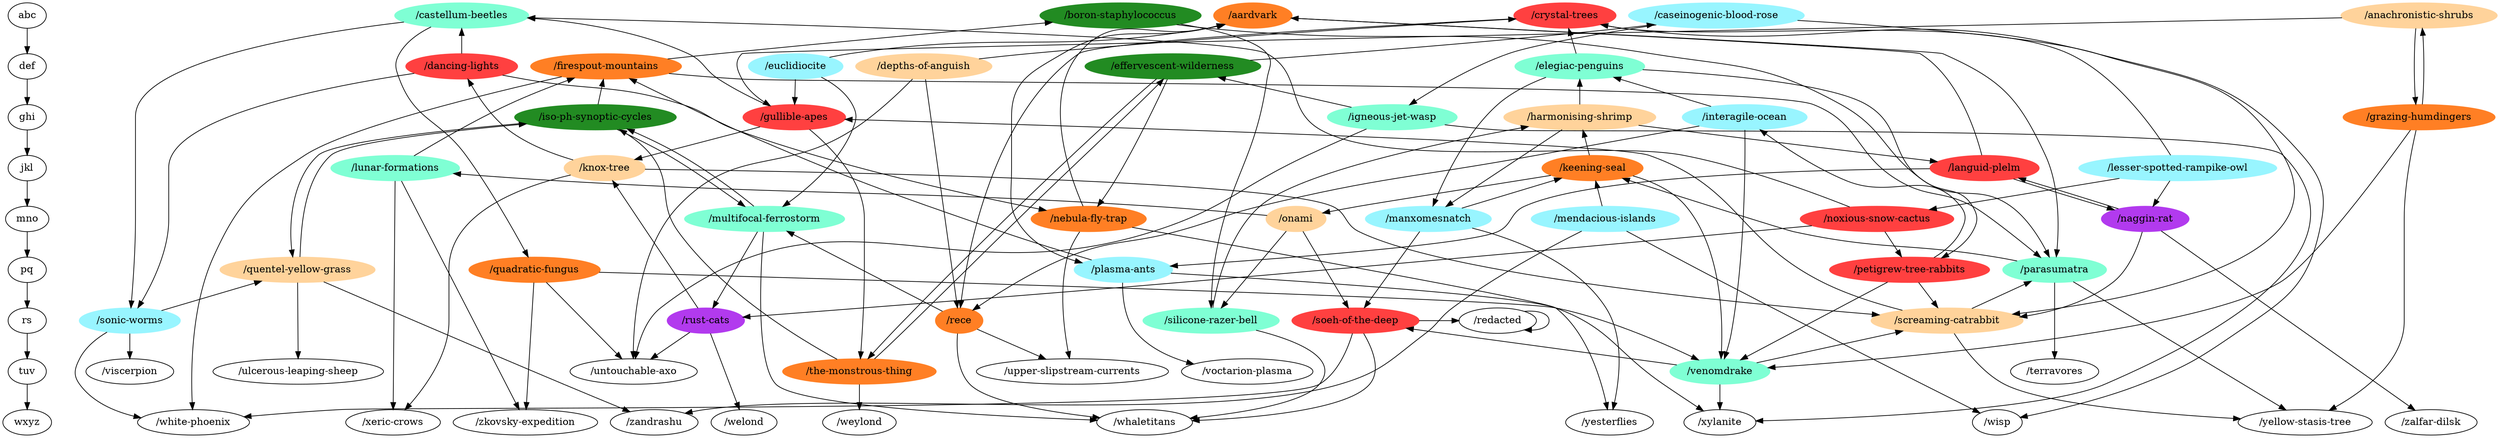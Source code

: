 digraph G {
abc->def->ghi->jkl->mno->pq->rs->tuv->wxyz;
{ rank=same;
abc;
"/boron-staphylococcus" [color=forestgreen,style=filled];
"/castellum-beetles" [color=aquamarine,style=filled];
"/crystal-trees" [color=brown1,style=filled];
"/anachronistic-shrubs" [color=burlywood1,style=filled];
"/caseinogenic-blood-rose" [color=cadetblue1,style=filled];
"/aardvark" [color=chocolate1,style=filled];
}
{ rank=same;
def;
"/effervescent-wilderness" [color=forestgreen,style=filled];
"/firespout-mountains" [color=chocolate1,style=filled];
"/dancing-lights" [color=brown1,style=filled];
"/euclidiocite" [color=cadetblue1,style=filled];
"/depths-of-anguish" [color=burlywood1,style=filled];
"/elegiac-penguins" [color=aquamarine,style=filled];
}
{ rank=same;
ghi;
"/iso-ph-synoptic-cycles" [color=forestgreen,style=filled];
"/harmonising-shrimp" [color=burlywood1,style=filled];
"/igneous-jet-wasp" [color=aquamarine,style=filled];
"/grazing-humdingers" [color=chocolate1,style=filled];
"/interagile-ocean" [color=cadetblue1,style=filled];
"/gullible-apes" [color=brown1,style=filled];
}
{ rank=same;
jkl;
"/lunar-formations" [color=aquamarine,style=filled];
"/lesser-spotted-rampike-owl" [color=cadetblue1,style=filled];
"/languid-plelm" [color=brown1,style=filled];
"/knox-tree" [color=burlywood1,style=filled];
"/keening-seal" [color=chocolate1,style=filled];
}
{ rank=same;
mno;
"/naggin-rat" [color=darkorchid2,style=filled];
"/multifocal-ferrostorm" [color=aquamarine,style=filled];
"/nebula-fly-trap" [color=chocolate1,style=filled];
"/noxious-snow-cactus" [color=brown1,style=filled];
"/mendacious-islands" [color=cadetblue1,style=filled];
"/onami" [color=burlywood1,style=filled];
"/manxomesnatch" [color=cadetblue1,style=filled];
}
{ rank=same;
pq;
"/petigrew-tree-rabbits" [color=brown1,style=filled];
"/quentel-yellow-grass" [color=burlywood1,style=filled];
"/quadratic-fungus" [color=chocolate1,style=filled];
"/parasumatra" [color=aquamarine,style=filled];
"/plasma-ants" [color=cadetblue1,style=filled];
}
{ rank=same;
rs;
"/soeh-of-the-deep" [color=brown1,style=filled];
"/rece" [color=chocolate1,style=filled];
"/rust-cats" [color=darkorchid2,style=filled];
"/sonic-worms" [color=cadetblue1,style=filled];
"/silicone-razer-bell" [color=aquamarine,style=filled];
"/redacted";
"/screaming-catrabbit" [color=burlywood1,style=filled];
}
{ rank=same;
tuv;
"/untouchable-axo";
"/upper-slipstream-currents";
"/venomdrake" [color=aquamarine,style=filled];
"/viscerpion";
"/ulcerous-leaping-sheep";
"/the-monstrous-thing" [color=chocolate1,style=filled];
"/voctarion-plasma";
"/terravores";
}
{ rank=same;
wxyz;
"/xeric-crows";
"/zalfar-dilsk";
"/wisp";
"/welond";
"/weylond";
"/zandrashu";
"/yesterflies";
"/yellow-stasis-tree";
"/whaletitans";
"/white-phoenix";
"/xylanite";
"/zkovsky-expedition";
}
"/lunar-formations" -> "/firespout-mountains";
"/lunar-formations" -> "/xeric-crows";
"/lunar-formations" -> "/zkovsky-expedition";
"/naggin-rat" -> "/zalfar-dilsk";
"/naggin-rat" -> "/languid-plelm";
"/naggin-rat" -> "/screaming-catrabbit";
"/iso-ph-synoptic-cycles" -> "/multifocal-ferrostorm";
"/iso-ph-synoptic-cycles" -> "/firespout-mountains";
"/iso-ph-synoptic-cycles" -> "/quentel-yellow-grass";
"/multifocal-ferrostorm" -> "/iso-ph-synoptic-cycles";
"/multifocal-ferrostorm" -> "/rust-cats";
"/multifocal-ferrostorm" -> "/whaletitans";
"/effervescent-wilderness" -> "/nebula-fly-trap";
"/effervescent-wilderness" -> "/the-monstrous-thing";
"/effervescent-wilderness" -> "/caseinogenic-blood-rose";
"/harmonising-shrimp" -> "/languid-plelm";
"/harmonising-shrimp" -> "/elegiac-penguins";
"/harmonising-shrimp" -> "/manxomesnatch";
"/soeh-of-the-deep" -> "/whaletitans";
"/soeh-of-the-deep" -> "/white-phoenix";
"/soeh-of-the-deep" -> "/redacted";
"/boron-staphylococcus" -> "/petigrew-tree-rabbits";
"/boron-staphylococcus" -> "/silicone-razer-bell";
"/castellum-beetles" -> "/quadratic-fungus";
"/castellum-beetles" -> "/sonic-worms";
"/firespout-mountains" -> "/boron-staphylococcus";
"/firespout-mountains" -> "/parasumatra";
"/firespout-mountains" -> "/white-phoenix";
"/nebula-fly-trap" -> "/upper-slipstream-currents";
"/nebula-fly-trap" -> "/yesterflies";
"/nebula-fly-trap" -> "/aardvark";
"/igneous-jet-wasp" -> "/effervescent-wilderness";
"/igneous-jet-wasp" -> "/untouchable-axo";
"/igneous-jet-wasp" -> "/xylanite";
"/lesser-spotted-rampike-owl" -> "/naggin-rat";
"/lesser-spotted-rampike-owl" -> "/noxious-snow-cactus";
"/lesser-spotted-rampike-owl" -> "/crystal-trees";
"/venomdrake" -> "/soeh-of-the-deep";
"/venomdrake" -> "/xylanite";
"/venomdrake" -> "/screaming-catrabbit";
"/petigrew-tree-rabbits" -> "/venomdrake";
"/petigrew-tree-rabbits" -> "/interagile-ocean";
"/petigrew-tree-rabbits" -> "/screaming-catrabbit";
"/quentel-yellow-grass" -> "/iso-ph-synoptic-cycles";
"/quentel-yellow-grass" -> "/zandrashu";
"/quentel-yellow-grass" -> "/ulcerous-leaping-sheep";
"/noxious-snow-cactus" -> "/castellum-beetles";
"/noxious-snow-cactus" -> "/petigrew-tree-rabbits";
"/noxious-snow-cactus" -> "/rust-cats";
"/grazing-humdingers" -> "/venomdrake";
"/grazing-humdingers" -> "/yellow-stasis-tree";
"/grazing-humdingers" -> "/anachronistic-shrubs";
"/mendacious-islands" -> "/wisp";
"/mendacious-islands" -> "/zandrashu";
"/mendacious-islands" -> "/keening-seal";
"/dancing-lights" -> "/castellum-beetles";
"/dancing-lights" -> "/nebula-fly-trap";
"/dancing-lights" -> "/sonic-worms";
"/rece" -> "/multifocal-ferrostorm";
"/rece" -> "/upper-slipstream-currents";
"/rece" -> "/whaletitans";
"/languid-plelm" -> "/naggin-rat";
"/languid-plelm" -> "/plasma-ants";
"/languid-plelm" -> "/aardvark";
"/interagile-ocean" -> "/venomdrake";
"/interagile-ocean" -> "/rece";
"/interagile-ocean" -> "/elegiac-penguins";
"/quadratic-fungus" -> "/untouchable-axo";
"/quadratic-fungus" -> "/venomdrake";
"/quadratic-fungus" -> "/zkovsky-expedition";
"/rust-cats" -> "/untouchable-axo";
"/rust-cats" -> "/welond";
"/rust-cats" -> "/knox-tree";
"/euclidiocite" -> "/multifocal-ferrostorm";
"/euclidiocite" -> "/gullible-apes";
"/euclidiocite" -> "/aardvark";
"/sonic-worms" -> "/quentel-yellow-grass";
"/sonic-worms" -> "/viscerpion";
"/sonic-worms" -> "/white-phoenix";
"/crystal-trees" -> "/wisp";
"/crystal-trees" -> "/rece";
"/silicone-razer-bell" -> "/harmonising-shrimp";
"/silicone-razer-bell" -> "/whaletitans";
"/depths-of-anguish" -> "/untouchable-axo";
"/depths-of-anguish" -> "/rece";
"/depths-of-anguish" -> "/crystal-trees";
"/elegiac-penguins" -> "/crystal-trees";
"/elegiac-penguins" -> "/parasumatra";
"/elegiac-penguins" -> "/manxomesnatch";
"/the-monstrous-thing" -> "/iso-ph-synoptic-cycles";
"/the-monstrous-thing" -> "/effervescent-wilderness";
"/the-monstrous-thing" -> "/weylond";
"/onami" -> "/lunar-formations";
"/onami" -> "/soeh-of-the-deep";
"/onami" -> "/silicone-razer-bell";
"/gullible-apes" -> "/castellum-beetles";
"/gullible-apes" -> "/the-monstrous-thing";
"/gullible-apes" -> "/knox-tree";
"/knox-tree" -> "/xeric-crows";
"/knox-tree" -> "/dancing-lights";
"/knox-tree" -> "/screaming-catrabbit";
"/parasumatra" -> "/yellow-stasis-tree";
"/parasumatra" -> "/keening-seal";
"/parasumatra" -> "/terravores";
"/manxomesnatch" -> "/soeh-of-the-deep";
"/manxomesnatch" -> "/yesterflies";
"/manxomesnatch" -> "/keening-seal";
"/redacted" -> "/redacted";
"/plasma-ants" -> "/firespout-mountains";
"/plasma-ants" -> "/xylanite";
"/plasma-ants" -> "/voctarion-plasma";
"/anachronistic-shrubs" -> "/grazing-humdingers";
"/anachronistic-shrubs" -> "/gullible-apes";
"/keening-seal" -> "/harmonising-shrimp";
"/keening-seal" -> "/venomdrake";
"/keening-seal" -> "/onami";
"/caseinogenic-blood-rose" -> "/igneous-jet-wasp";
"/caseinogenic-blood-rose" -> "/screaming-catrabbit";
"/screaming-catrabbit" -> "/yellow-stasis-tree";
"/screaming-catrabbit" -> "/gullible-apes";
"/screaming-catrabbit" -> "/parasumatra";
"/aardvark" -> "/parasumatra";
"/aardvark" -> "/plasma-ants";
}
